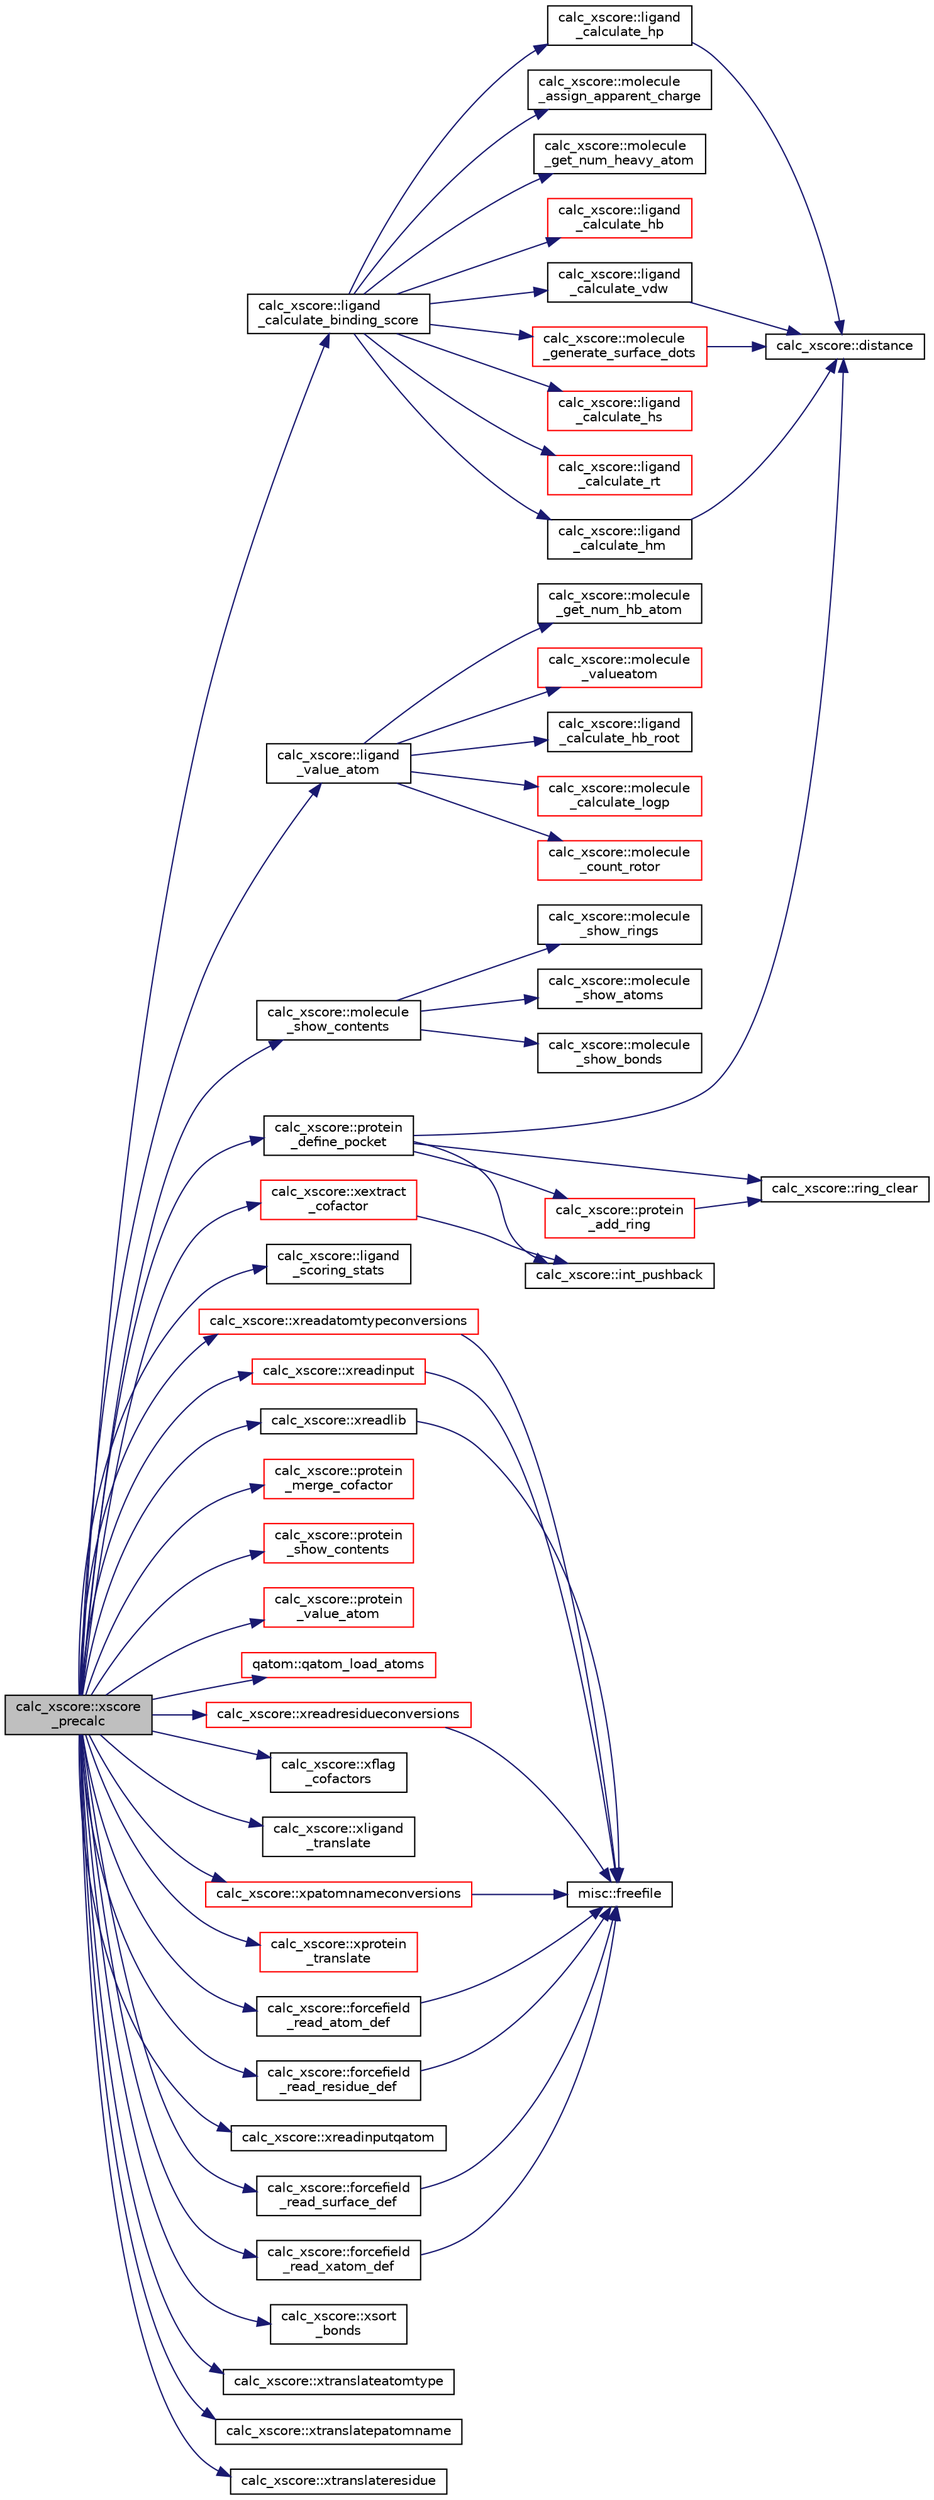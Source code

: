 digraph "calc_xscore::xscore_precalc"
{
  edge [fontname="Helvetica",fontsize="10",labelfontname="Helvetica",labelfontsize="10"];
  node [fontname="Helvetica",fontsize="10",shape=record];
  rankdir="LR";
  Node1 [label="calc_xscore::xscore\l_precalc",height=0.2,width=0.4,color="black", fillcolor="grey75", style="filled" fontcolor="black"];
  Node1 -> Node2 [color="midnightblue",fontsize="10",style="solid",fontname="Helvetica"];
  Node2 [label="calc_xscore::forcefield\l_read_atom_def",height=0.2,width=0.4,color="black", fillcolor="white", style="filled",URL="$classcalc__xscore.html#ab919b97ffae7e9807fc6a9a6c1ac1410"];
  Node2 -> Node3 [color="midnightblue",fontsize="10",style="solid",fontname="Helvetica"];
  Node3 [label="misc::freefile",height=0.2,width=0.4,color="black", fillcolor="white", style="filled",URL="$classmisc.html#aaa874447823dfa2d2c7fcf6eb80ebd70"];
  Node1 -> Node4 [color="midnightblue",fontsize="10",style="solid",fontname="Helvetica"];
  Node4 [label="calc_xscore::forcefield\l_read_residue_def",height=0.2,width=0.4,color="black", fillcolor="white", style="filled",URL="$classcalc__xscore.html#afe826739594a908f79d4ce0e361aecb2"];
  Node4 -> Node3 [color="midnightblue",fontsize="10",style="solid",fontname="Helvetica"];
  Node1 -> Node5 [color="midnightblue",fontsize="10",style="solid",fontname="Helvetica"];
  Node5 [label="calc_xscore::forcefield\l_read_surface_def",height=0.2,width=0.4,color="black", fillcolor="white", style="filled",URL="$classcalc__xscore.html#a1b46e2d13840f2131430c94c2a40e291"];
  Node5 -> Node3 [color="midnightblue",fontsize="10",style="solid",fontname="Helvetica"];
  Node1 -> Node6 [color="midnightblue",fontsize="10",style="solid",fontname="Helvetica"];
  Node6 [label="calc_xscore::forcefield\l_read_xatom_def",height=0.2,width=0.4,color="black", fillcolor="white", style="filled",URL="$classcalc__xscore.html#a6584668d9c3891d47c06c70a33b4b04f"];
  Node6 -> Node3 [color="midnightblue",fontsize="10",style="solid",fontname="Helvetica"];
  Node1 -> Node7 [color="midnightblue",fontsize="10",style="solid",fontname="Helvetica"];
  Node7 [label="calc_xscore::ligand\l_calculate_binding_score",height=0.2,width=0.4,color="black", fillcolor="white", style="filled",URL="$classcalc__xscore.html#aa21b212c6de7c3b229d8d91ee336630a"];
  Node7 -> Node8 [color="midnightblue",fontsize="10",style="solid",fontname="Helvetica"];
  Node8 [label="calc_xscore::ligand\l_calculate_hb",height=0.2,width=0.4,color="red", fillcolor="white", style="filled",URL="$classcalc__xscore.html#aec79b7e53911e002ecaae12b252c93e0"];
  Node7 -> Node9 [color="midnightblue",fontsize="10",style="solid",fontname="Helvetica"];
  Node9 [label="calc_xscore::ligand\l_calculate_hm",height=0.2,width=0.4,color="black", fillcolor="white", style="filled",URL="$classcalc__xscore.html#a93a92dba0cb176faabb5c14f887ab2c9"];
  Node9 -> Node10 [color="midnightblue",fontsize="10",style="solid",fontname="Helvetica"];
  Node10 [label="calc_xscore::distance",height=0.2,width=0.4,color="black", fillcolor="white", style="filled",URL="$classcalc__xscore.html#a9549d00bc3dbc987d9161e831a433493"];
  Node7 -> Node11 [color="midnightblue",fontsize="10",style="solid",fontname="Helvetica"];
  Node11 [label="calc_xscore::ligand\l_calculate_hp",height=0.2,width=0.4,color="black", fillcolor="white", style="filled",URL="$classcalc__xscore.html#a55700e2483d6a735ce980eeedc8b86f4"];
  Node11 -> Node10 [color="midnightblue",fontsize="10",style="solid",fontname="Helvetica"];
  Node7 -> Node12 [color="midnightblue",fontsize="10",style="solid",fontname="Helvetica"];
  Node12 [label="calc_xscore::ligand\l_calculate_hs",height=0.2,width=0.4,color="red", fillcolor="white", style="filled",URL="$classcalc__xscore.html#aff087fd515634edbf8fcd35caca1593a"];
  Node7 -> Node13 [color="midnightblue",fontsize="10",style="solid",fontname="Helvetica"];
  Node13 [label="calc_xscore::ligand\l_calculate_rt",height=0.2,width=0.4,color="red", fillcolor="white", style="filled",URL="$classcalc__xscore.html#ae90bcd78537c184a3f1470f60b04fb1f"];
  Node7 -> Node14 [color="midnightblue",fontsize="10",style="solid",fontname="Helvetica"];
  Node14 [label="calc_xscore::ligand\l_calculate_vdw",height=0.2,width=0.4,color="black", fillcolor="white", style="filled",URL="$classcalc__xscore.html#a3ce2abd7feaec5ed7c7c15f3ed6dc38b"];
  Node14 -> Node10 [color="midnightblue",fontsize="10",style="solid",fontname="Helvetica"];
  Node7 -> Node15 [color="midnightblue",fontsize="10",style="solid",fontname="Helvetica"];
  Node15 [label="calc_xscore::molecule\l_assign_apparent_charge",height=0.2,width=0.4,color="black", fillcolor="white", style="filled",URL="$classcalc__xscore.html#aa8f748ccf69b93328b39caa8d0f49e1a"];
  Node7 -> Node16 [color="midnightblue",fontsize="10",style="solid",fontname="Helvetica"];
  Node16 [label="calc_xscore::molecule\l_generate_surface_dots",height=0.2,width=0.4,color="red", fillcolor="white", style="filled",URL="$classcalc__xscore.html#a3a384f1b62ccb01b1b379a50deeaff5b"];
  Node16 -> Node10 [color="midnightblue",fontsize="10",style="solid",fontname="Helvetica"];
  Node7 -> Node17 [color="midnightblue",fontsize="10",style="solid",fontname="Helvetica"];
  Node17 [label="calc_xscore::molecule\l_get_num_heavy_atom",height=0.2,width=0.4,color="black", fillcolor="white", style="filled",URL="$classcalc__xscore.html#aeb1eda7dbfa9a1b8e1a81060a5ee02b7"];
  Node1 -> Node18 [color="midnightblue",fontsize="10",style="solid",fontname="Helvetica"];
  Node18 [label="calc_xscore::ligand\l_scoring_stats",height=0.2,width=0.4,color="black", fillcolor="white", style="filled",URL="$classcalc__xscore.html#a25da6b86c230610c51ec8e523934d799"];
  Node1 -> Node19 [color="midnightblue",fontsize="10",style="solid",fontname="Helvetica"];
  Node19 [label="calc_xscore::ligand\l_value_atom",height=0.2,width=0.4,color="black", fillcolor="white", style="filled",URL="$classcalc__xscore.html#a0e46016e4d4ad20b05df5806ae4b4c70"];
  Node19 -> Node20 [color="midnightblue",fontsize="10",style="solid",fontname="Helvetica"];
  Node20 [label="calc_xscore::ligand\l_calculate_hb_root",height=0.2,width=0.4,color="black", fillcolor="white", style="filled",URL="$classcalc__xscore.html#a74f0979979ed49276119761b0fee9e00"];
  Node19 -> Node21 [color="midnightblue",fontsize="10",style="solid",fontname="Helvetica"];
  Node21 [label="calc_xscore::molecule\l_calculate_logp",height=0.2,width=0.4,color="red", fillcolor="white", style="filled",URL="$classcalc__xscore.html#a1468c0b615c6c387ceebe6e51cd9eb14"];
  Node19 -> Node22 [color="midnightblue",fontsize="10",style="solid",fontname="Helvetica"];
  Node22 [label="calc_xscore::molecule\l_count_rotor",height=0.2,width=0.4,color="red", fillcolor="white", style="filled",URL="$classcalc__xscore.html#addc9f221740037ba5655fb64e2fa59d1"];
  Node19 -> Node23 [color="midnightblue",fontsize="10",style="solid",fontname="Helvetica"];
  Node23 [label="calc_xscore::molecule\l_get_num_hb_atom",height=0.2,width=0.4,color="black", fillcolor="white", style="filled",URL="$classcalc__xscore.html#ae6515e329019d64e695ab369150bc8ee"];
  Node19 -> Node24 [color="midnightblue",fontsize="10",style="solid",fontname="Helvetica"];
  Node24 [label="calc_xscore::molecule\l_valueatom",height=0.2,width=0.4,color="red", fillcolor="white", style="filled",URL="$classcalc__xscore.html#a44cb565f51d7dd1b7e23c8d0b5f0948f"];
  Node1 -> Node25 [color="midnightblue",fontsize="10",style="solid",fontname="Helvetica"];
  Node25 [label="calc_xscore::molecule\l_show_contents",height=0.2,width=0.4,color="black", fillcolor="white", style="filled",URL="$classcalc__xscore.html#ab91a32d9f1f50f9685139e1dd01657d1"];
  Node25 -> Node26 [color="midnightblue",fontsize="10",style="solid",fontname="Helvetica"];
  Node26 [label="calc_xscore::molecule\l_show_atoms",height=0.2,width=0.4,color="black", fillcolor="white", style="filled",URL="$classcalc__xscore.html#ac0d605722ea0652ff5fd96530a950378"];
  Node25 -> Node27 [color="midnightblue",fontsize="10",style="solid",fontname="Helvetica"];
  Node27 [label="calc_xscore::molecule\l_show_bonds",height=0.2,width=0.4,color="black", fillcolor="white", style="filled",URL="$classcalc__xscore.html#aa9b25d3ef95ca8a51168910e65c3fd9a"];
  Node25 -> Node28 [color="midnightblue",fontsize="10",style="solid",fontname="Helvetica"];
  Node28 [label="calc_xscore::molecule\l_show_rings",height=0.2,width=0.4,color="black", fillcolor="white", style="filled",URL="$classcalc__xscore.html#a002b3884a4fa785e923e4e1dafa1b98c"];
  Node1 -> Node29 [color="midnightblue",fontsize="10",style="solid",fontname="Helvetica"];
  Node29 [label="calc_xscore::protein\l_define_pocket",height=0.2,width=0.4,color="black", fillcolor="white", style="filled",URL="$classcalc__xscore.html#ae8388e5bcc799443fceb243046278e17"];
  Node29 -> Node10 [color="midnightblue",fontsize="10",style="solid",fontname="Helvetica"];
  Node29 -> Node30 [color="midnightblue",fontsize="10",style="solid",fontname="Helvetica"];
  Node30 [label="calc_xscore::int_pushback",height=0.2,width=0.4,color="black", fillcolor="white", style="filled",URL="$classcalc__xscore.html#ac40a4891b00c754eadbf3b4412ac3062"];
  Node29 -> Node31 [color="midnightblue",fontsize="10",style="solid",fontname="Helvetica"];
  Node31 [label="calc_xscore::protein\l_add_ring",height=0.2,width=0.4,color="red", fillcolor="white", style="filled",URL="$classcalc__xscore.html#a27b6856b3ae78b21daf138e89349dc76"];
  Node31 -> Node32 [color="midnightblue",fontsize="10",style="solid",fontname="Helvetica"];
  Node32 [label="calc_xscore::ring_clear",height=0.2,width=0.4,color="black", fillcolor="white", style="filled",URL="$classcalc__xscore.html#a24c5a0f8b002da1a0a5efe5c79034484"];
  Node29 -> Node32 [color="midnightblue",fontsize="10",style="solid",fontname="Helvetica"];
  Node1 -> Node33 [color="midnightblue",fontsize="10",style="solid",fontname="Helvetica"];
  Node33 [label="calc_xscore::protein\l_merge_cofactor",height=0.2,width=0.4,color="red", fillcolor="white", style="filled",URL="$classcalc__xscore.html#a97b49af827f51159f455c9a90c4f8e35"];
  Node1 -> Node34 [color="midnightblue",fontsize="10",style="solid",fontname="Helvetica"];
  Node34 [label="calc_xscore::protein\l_show_contents",height=0.2,width=0.4,color="red", fillcolor="white", style="filled",URL="$classcalc__xscore.html#a39d707fb6ec8beb15ea8e651600469ab"];
  Node1 -> Node35 [color="midnightblue",fontsize="10",style="solid",fontname="Helvetica"];
  Node35 [label="calc_xscore::protein\l_value_atom",height=0.2,width=0.4,color="red", fillcolor="white", style="filled",URL="$classcalc__xscore.html#a5a5ffe118d359c23175fcd5fdff1c5d6"];
  Node1 -> Node36 [color="midnightblue",fontsize="10",style="solid",fontname="Helvetica"];
  Node36 [label="qatom::qatom_load_atoms",height=0.2,width=0.4,color="red", fillcolor="white", style="filled",URL="$classqatom.html#a00e760eda3603bb0bd51f6f84a4e5c9b"];
  Node1 -> Node37 [color="midnightblue",fontsize="10",style="solid",fontname="Helvetica"];
  Node37 [label="calc_xscore::xextract\l_cofactor",height=0.2,width=0.4,color="red", fillcolor="white", style="filled",URL="$classcalc__xscore.html#aa0277efb6695094d02cdfdfcf07d0f94"];
  Node37 -> Node30 [color="midnightblue",fontsize="10",style="solid",fontname="Helvetica"];
  Node1 -> Node38 [color="midnightblue",fontsize="10",style="solid",fontname="Helvetica"];
  Node38 [label="calc_xscore::xflag\l_cofactors",height=0.2,width=0.4,color="black", fillcolor="white", style="filled",URL="$classcalc__xscore.html#a1e1a4cc3c9721268f33da2b7300c7299"];
  Node1 -> Node39 [color="midnightblue",fontsize="10",style="solid",fontname="Helvetica"];
  Node39 [label="calc_xscore::xligand\l_translate",height=0.2,width=0.4,color="black", fillcolor="white", style="filled",URL="$classcalc__xscore.html#a760c0fca71e74036817c42a118d6d0cb"];
  Node1 -> Node40 [color="midnightblue",fontsize="10",style="solid",fontname="Helvetica"];
  Node40 [label="calc_xscore::xpatomnameconversions",height=0.2,width=0.4,color="red", fillcolor="white", style="filled",URL="$classcalc__xscore.html#a8e1bd4c81da5b457b1ba09dfd030247a"];
  Node40 -> Node3 [color="midnightblue",fontsize="10",style="solid",fontname="Helvetica"];
  Node1 -> Node41 [color="midnightblue",fontsize="10",style="solid",fontname="Helvetica"];
  Node41 [label="calc_xscore::xprotein\l_translate",height=0.2,width=0.4,color="red", fillcolor="white", style="filled",URL="$classcalc__xscore.html#a175d1b792032d6cf86243348e1a840da"];
  Node1 -> Node42 [color="midnightblue",fontsize="10",style="solid",fontname="Helvetica"];
  Node42 [label="calc_xscore::xreadatomtypeconversions",height=0.2,width=0.4,color="red", fillcolor="white", style="filled",URL="$classcalc__xscore.html#acc95a504ed30541bd4b1af420cdbe89e"];
  Node42 -> Node3 [color="midnightblue",fontsize="10",style="solid",fontname="Helvetica"];
  Node1 -> Node43 [color="midnightblue",fontsize="10",style="solid",fontname="Helvetica"];
  Node43 [label="calc_xscore::xreadinput",height=0.2,width=0.4,color="red", fillcolor="white", style="filled",URL="$classcalc__xscore.html#ad9e224a154cfb48f8601f6a08a2d7321"];
  Node43 -> Node3 [color="midnightblue",fontsize="10",style="solid",fontname="Helvetica"];
  Node1 -> Node44 [color="midnightblue",fontsize="10",style="solid",fontname="Helvetica"];
  Node44 [label="calc_xscore::xreadinputqatom",height=0.2,width=0.4,color="black", fillcolor="white", style="filled",URL="$classcalc__xscore.html#ae20ad6ecf425b36c82d916e7f3bb1f49"];
  Node1 -> Node45 [color="midnightblue",fontsize="10",style="solid",fontname="Helvetica"];
  Node45 [label="calc_xscore::xreadlib",height=0.2,width=0.4,color="black", fillcolor="white", style="filled",URL="$classcalc__xscore.html#ac45f5ae56d0a4147e233f5fb74e22a5d"];
  Node45 -> Node3 [color="midnightblue",fontsize="10",style="solid",fontname="Helvetica"];
  Node1 -> Node46 [color="midnightblue",fontsize="10",style="solid",fontname="Helvetica"];
  Node46 [label="calc_xscore::xreadresidueconversions",height=0.2,width=0.4,color="red", fillcolor="white", style="filled",URL="$classcalc__xscore.html#a639279bce21a4a68fbecab09a523428b"];
  Node46 -> Node3 [color="midnightblue",fontsize="10",style="solid",fontname="Helvetica"];
  Node1 -> Node47 [color="midnightblue",fontsize="10",style="solid",fontname="Helvetica"];
  Node47 [label="calc_xscore::xsort\l_bonds",height=0.2,width=0.4,color="black", fillcolor="white", style="filled",URL="$classcalc__xscore.html#aba6405f41f1d5e07fc644f6a83688cd6"];
  Node1 -> Node48 [color="midnightblue",fontsize="10",style="solid",fontname="Helvetica"];
  Node48 [label="calc_xscore::xtranslateatomtype",height=0.2,width=0.4,color="black", fillcolor="white", style="filled",URL="$classcalc__xscore.html#a9559d0d887b2f9aea9fd193a813e6a88"];
  Node1 -> Node49 [color="midnightblue",fontsize="10",style="solid",fontname="Helvetica"];
  Node49 [label="calc_xscore::xtranslatepatomname",height=0.2,width=0.4,color="black", fillcolor="white", style="filled",URL="$classcalc__xscore.html#a55f17e0da93c003d8db2ad97b9ece75e"];
  Node1 -> Node50 [color="midnightblue",fontsize="10",style="solid",fontname="Helvetica"];
  Node50 [label="calc_xscore::xtranslateresidue",height=0.2,width=0.4,color="black", fillcolor="white", style="filled",URL="$classcalc__xscore.html#a63bbb7ac15e0a0d94c96d89c57dba816"];
}
